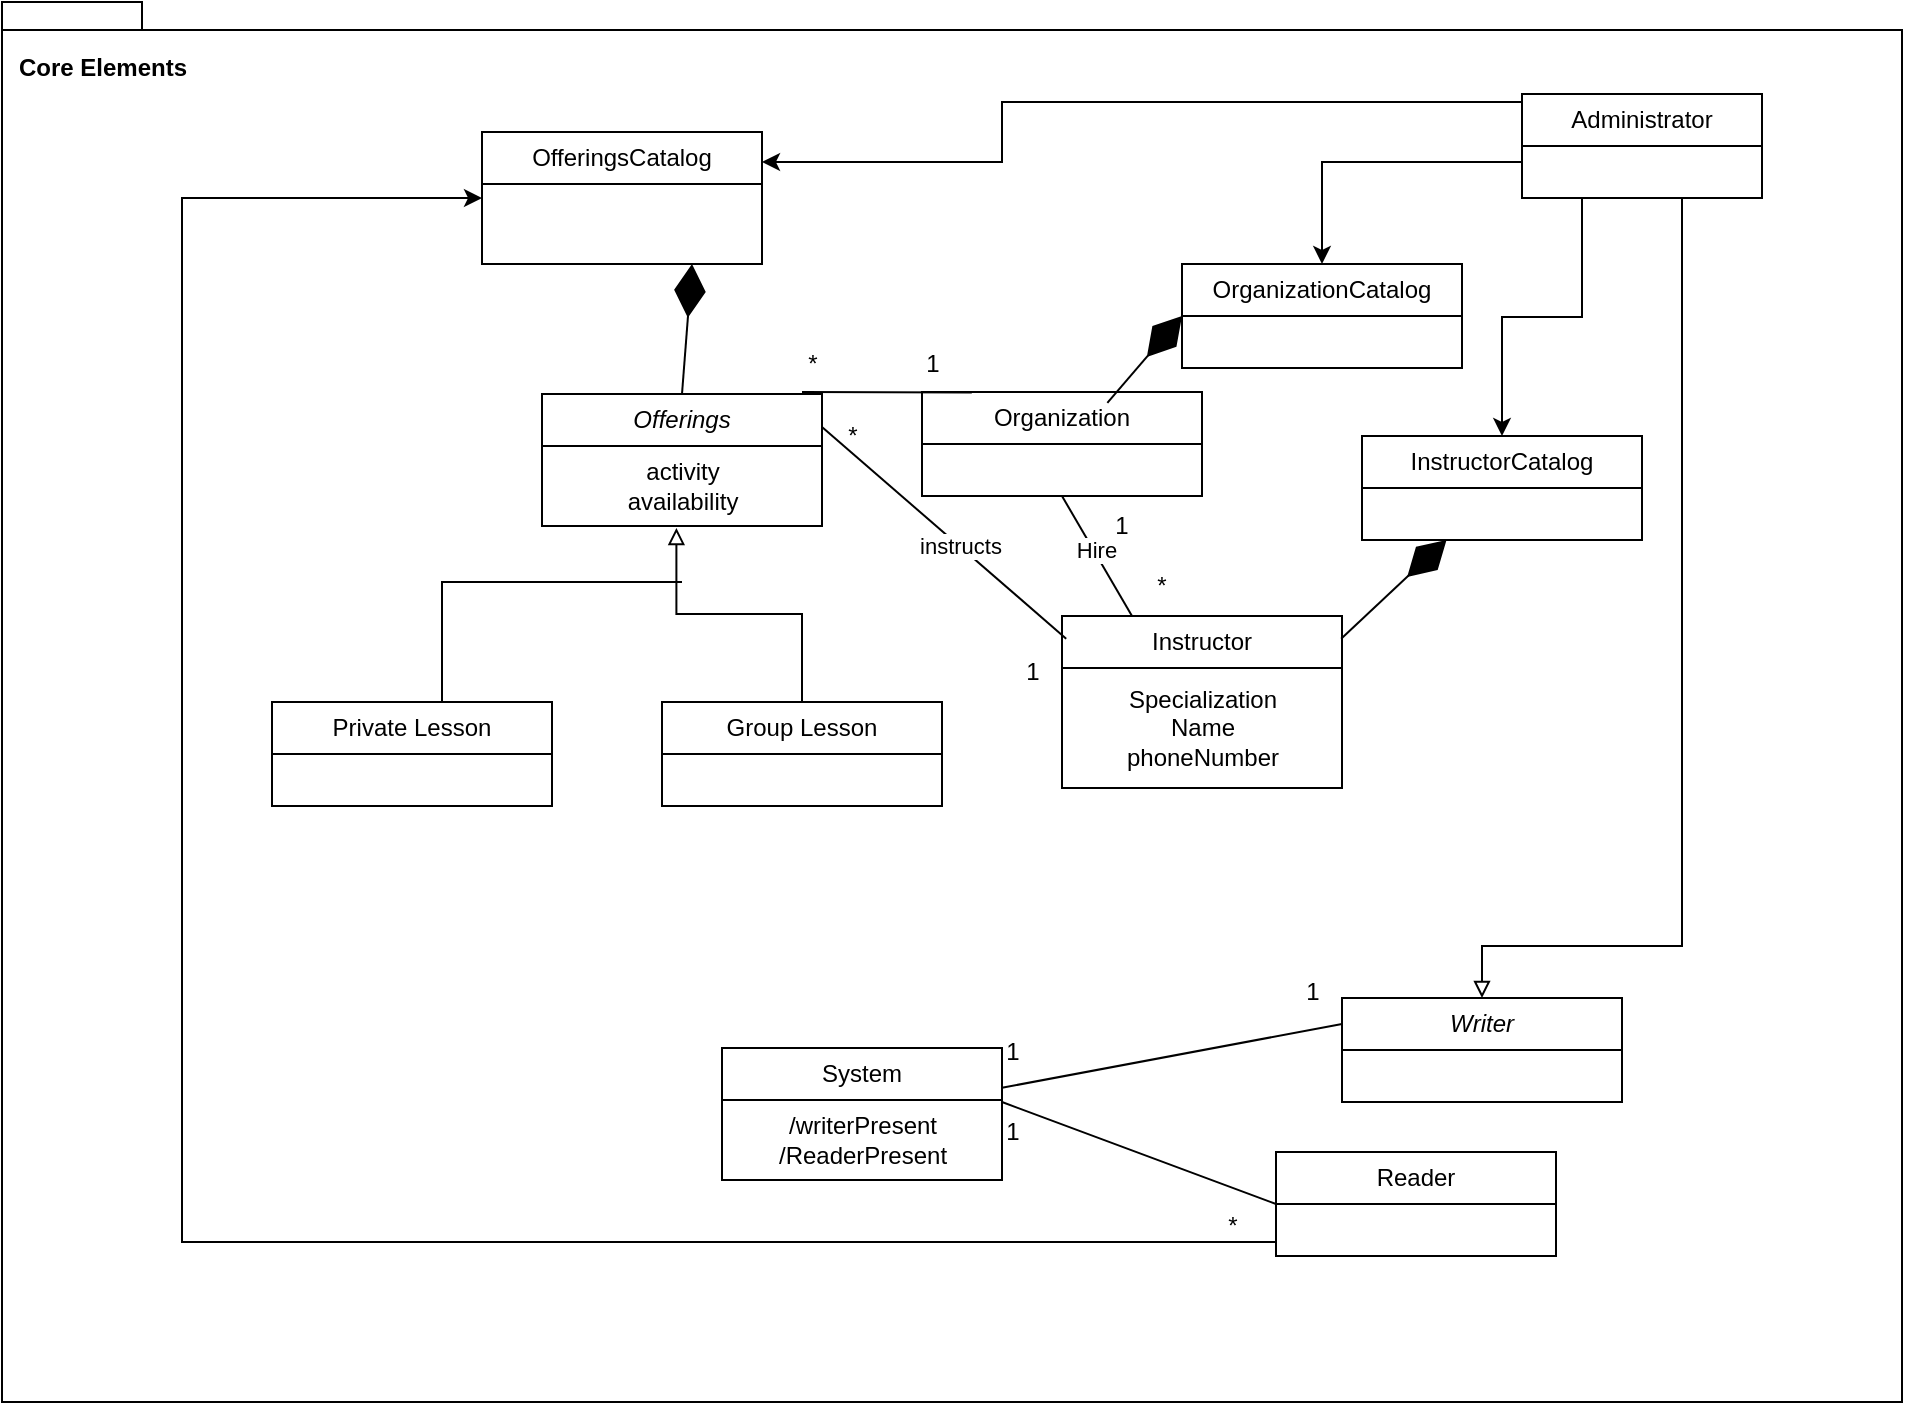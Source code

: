 <mxfile version="24.7.17">
  <diagram name="Page-1" id="VGYqqQCVJBaKtA2ZyJBn">
    <mxGraphModel dx="794" dy="511" grid="1" gridSize="10" guides="1" tooltips="1" connect="1" arrows="1" fold="1" page="1" pageScale="1" pageWidth="827" pageHeight="1169" math="0" shadow="0">
      <root>
        <mxCell id="0" />
        <mxCell id="1" parent="0" />
        <mxCell id="VRAN33z7EAK0camt8ywN-25" value="" style="shape=folder;fontStyle=1;spacingTop=10;tabWidth=40;tabHeight=14;tabPosition=left;html=1;whiteSpace=wrap;" parent="1" vertex="1">
          <mxGeometry x="50" y="10" width="950" height="700" as="geometry" />
        </mxCell>
        <mxCell id="VRAN33z7EAK0camt8ywN-1" value="Organization" style="swimlane;fontStyle=0;childLayout=stackLayout;horizontal=1;startSize=26;fillColor=none;horizontalStack=0;resizeParent=1;resizeParentMax=0;resizeLast=0;collapsible=1;marginBottom=0;whiteSpace=wrap;html=1;" parent="1" vertex="1">
          <mxGeometry x="510" y="205" width="140" height="52" as="geometry" />
        </mxCell>
        <mxCell id="VRAN33z7EAK0camt8ywN-5" value="&lt;i&gt;Offerings&lt;/i&gt;" style="swimlane;fontStyle=0;childLayout=stackLayout;horizontal=1;startSize=26;fillColor=none;horizontalStack=0;resizeParent=1;resizeParentMax=0;resizeLast=0;collapsible=1;marginBottom=0;whiteSpace=wrap;html=1;" parent="1" vertex="1">
          <mxGeometry x="320" y="206" width="140" height="66" as="geometry" />
        </mxCell>
        <mxCell id="VRAN33z7EAK0camt8ywN-11" value="activity&lt;div&gt;availability&lt;/div&gt;" style="text;html=1;align=center;verticalAlign=middle;resizable=0;points=[];autosize=1;strokeColor=none;fillColor=none;" parent="VRAN33z7EAK0camt8ywN-5" vertex="1">
          <mxGeometry y="26" width="140" height="40" as="geometry" />
        </mxCell>
        <mxCell id="VRAN33z7EAK0camt8ywN-82" style="edgeStyle=orthogonalEdgeStyle;rounded=0;orthogonalLoop=1;jettySize=auto;html=1;endArrow=none;endFill=0;" parent="1" source="VRAN33z7EAK0camt8ywN-6" edge="1">
          <mxGeometry relative="1" as="geometry">
            <mxPoint x="390.0" y="300" as="targetPoint" />
            <Array as="points">
              <mxPoint x="270" y="300" />
            </Array>
          </mxGeometry>
        </mxCell>
        <mxCell id="VRAN33z7EAK0camt8ywN-6" value="Private Lesson" style="swimlane;fontStyle=0;childLayout=stackLayout;horizontal=1;startSize=26;fillColor=none;horizontalStack=0;resizeParent=1;resizeParentMax=0;resizeLast=0;collapsible=1;marginBottom=0;whiteSpace=wrap;html=1;" parent="1" vertex="1">
          <mxGeometry x="185" y="360" width="140" height="52" as="geometry" />
        </mxCell>
        <mxCell id="VRAN33z7EAK0camt8ywN-7" value="Group Lesson" style="swimlane;fontStyle=0;childLayout=stackLayout;horizontal=1;startSize=26;fillColor=none;horizontalStack=0;resizeParent=1;resizeParentMax=0;resizeLast=0;collapsible=1;marginBottom=0;whiteSpace=wrap;html=1;" parent="1" vertex="1">
          <mxGeometry x="380" y="360" width="140" height="52" as="geometry" />
        </mxCell>
        <mxCell id="VRAN33z7EAK0camt8ywN-22" style="edgeStyle=orthogonalEdgeStyle;rounded=0;orthogonalLoop=1;jettySize=auto;html=1;exitX=0.5;exitY=0;exitDx=0;exitDy=0;entryX=0.48;entryY=1.024;entryDx=0;entryDy=0;entryPerimeter=0;endArrow=block;endFill=0;" parent="1" source="VRAN33z7EAK0camt8ywN-7" target="VRAN33z7EAK0camt8ywN-11" edge="1">
          <mxGeometry relative="1" as="geometry" />
        </mxCell>
        <mxCell id="VRAN33z7EAK0camt8ywN-24" value="Instructor" style="swimlane;fontStyle=0;childLayout=stackLayout;horizontal=1;startSize=26;fillColor=none;horizontalStack=0;resizeParent=1;resizeParentMax=0;resizeLast=0;collapsible=1;marginBottom=0;whiteSpace=wrap;html=1;" parent="1" vertex="1">
          <mxGeometry x="580" y="317" width="140" height="86" as="geometry" />
        </mxCell>
        <mxCell id="VRAN33z7EAK0camt8ywN-27" value="Specialization&lt;div&gt;Name&lt;/div&gt;&lt;div&gt;phoneNumber&lt;/div&gt;" style="text;html=1;align=center;verticalAlign=middle;resizable=0;points=[];autosize=1;strokeColor=none;fillColor=none;" parent="VRAN33z7EAK0camt8ywN-24" vertex="1">
          <mxGeometry y="26" width="140" height="60" as="geometry" />
        </mxCell>
        <mxCell id="VRAN33z7EAK0camt8ywN-26" value="Core Elements" style="text;align=center;fontStyle=1;verticalAlign=middle;spacingLeft=3;spacingRight=3;strokeColor=none;rotatable=0;points=[[0,0.5],[1,0.5]];portConstraint=eastwest;html=1;" parent="1" vertex="1">
          <mxGeometry x="60" y="30" width="80" height="26" as="geometry" />
        </mxCell>
        <mxCell id="VRAN33z7EAK0camt8ywN-28" value="" style="endArrow=none;html=1;rounded=0;entryX=0.5;entryY=1;entryDx=0;entryDy=0;exitX=0.25;exitY=0;exitDx=0;exitDy=0;" parent="1" source="VRAN33z7EAK0camt8ywN-24" target="VRAN33z7EAK0camt8ywN-1" edge="1">
          <mxGeometry width="50" height="50" relative="1" as="geometry">
            <mxPoint x="150" y="210" as="sourcePoint" />
            <mxPoint x="200" y="160" as="targetPoint" />
          </mxGeometry>
        </mxCell>
        <mxCell id="VRAN33z7EAK0camt8ywN-29" value="Hire" style="edgeLabel;html=1;align=center;verticalAlign=middle;resizable=0;points=[];" parent="VRAN33z7EAK0camt8ywN-28" vertex="1" connectable="0">
          <mxGeometry x="0.087" y="-1" relative="1" as="geometry">
            <mxPoint as="offset" />
          </mxGeometry>
        </mxCell>
        <mxCell id="VRAN33z7EAK0camt8ywN-30" value="1" style="text;html=1;align=center;verticalAlign=middle;resizable=0;points=[];autosize=1;strokeColor=none;fillColor=none;" parent="1" vertex="1">
          <mxGeometry x="550" y="330" width="30" height="30" as="geometry" />
        </mxCell>
        <mxCell id="VRAN33z7EAK0camt8ywN-31" value="*" style="text;html=1;align=center;verticalAlign=middle;resizable=0;points=[];autosize=1;strokeColor=none;fillColor=none;" parent="1" vertex="1">
          <mxGeometry x="460" y="212" width="30" height="30" as="geometry" />
        </mxCell>
        <mxCell id="VRAN33z7EAK0camt8ywN-34" value="InstructorCatalog" style="swimlane;fontStyle=0;childLayout=stackLayout;horizontal=1;startSize=26;fillColor=none;horizontalStack=0;resizeParent=1;resizeParentMax=0;resizeLast=0;collapsible=1;marginBottom=0;whiteSpace=wrap;html=1;" parent="1" vertex="1">
          <mxGeometry x="730" y="227" width="140" height="52" as="geometry" />
        </mxCell>
        <mxCell id="VRAN33z7EAK0camt8ywN-36" value="" style="endArrow=diamondThin;endFill=1;endSize=24;html=1;rounded=0;exitX=0.997;exitY=0.132;exitDx=0;exitDy=0;exitPerimeter=0;" parent="1" source="VRAN33z7EAK0camt8ywN-24" target="VRAN33z7EAK0camt8ywN-34" edge="1">
          <mxGeometry width="160" relative="1" as="geometry">
            <mxPoint x="280" y="270" as="sourcePoint" />
            <mxPoint x="440" y="270" as="targetPoint" />
          </mxGeometry>
        </mxCell>
        <mxCell id="VRAN33z7EAK0camt8ywN-37" value="OrganizationCatalog" style="swimlane;fontStyle=0;childLayout=stackLayout;horizontal=1;startSize=26;fillColor=none;horizontalStack=0;resizeParent=1;resizeParentMax=0;resizeLast=0;collapsible=1;marginBottom=0;whiteSpace=wrap;html=1;" parent="1" vertex="1">
          <mxGeometry x="640" y="141" width="140" height="52" as="geometry" />
        </mxCell>
        <mxCell id="VRAN33z7EAK0camt8ywN-38" value="" style="endArrow=diamondThin;endFill=1;endSize=24;html=1;rounded=0;exitX=0.662;exitY=0.104;exitDx=0;exitDy=0;entryX=0;entryY=0.5;entryDx=0;entryDy=0;exitPerimeter=0;" parent="1" source="VRAN33z7EAK0camt8ywN-1" target="VRAN33z7EAK0camt8ywN-37" edge="1">
          <mxGeometry width="160" relative="1" as="geometry">
            <mxPoint x="280" y="270" as="sourcePoint" />
            <mxPoint x="440" y="270" as="targetPoint" />
          </mxGeometry>
        </mxCell>
        <mxCell id="VRAN33z7EAK0camt8ywN-39" value="" style="endArrow=none;html=1;rounded=0;entryX=1;entryY=0.25;entryDx=0;entryDy=0;exitX=0.015;exitY=0.132;exitDx=0;exitDy=0;exitPerimeter=0;" parent="1" source="VRAN33z7EAK0camt8ywN-24" target="VRAN33z7EAK0camt8ywN-5" edge="1">
          <mxGeometry width="50" height="50" relative="1" as="geometry">
            <mxPoint x="330" y="290" as="sourcePoint" />
            <mxPoint x="380" y="240" as="targetPoint" />
          </mxGeometry>
        </mxCell>
        <mxCell id="VRAN33z7EAK0camt8ywN-40" value="instructs" style="edgeLabel;html=1;align=center;verticalAlign=middle;resizable=0;points=[];" parent="VRAN33z7EAK0camt8ywN-39" vertex="1" connectable="0">
          <mxGeometry x="-0.124" relative="1" as="geometry">
            <mxPoint as="offset" />
          </mxGeometry>
        </mxCell>
        <mxCell id="VRAN33z7EAK0camt8ywN-59" value="System" style="swimlane;fontStyle=0;childLayout=stackLayout;horizontal=1;startSize=26;fillColor=none;horizontalStack=0;resizeParent=1;resizeParentMax=0;resizeLast=0;collapsible=1;marginBottom=0;whiteSpace=wrap;html=1;" parent="1" vertex="1">
          <mxGeometry x="410" y="533" width="140" height="66" as="geometry" />
        </mxCell>
        <mxCell id="VRAN33z7EAK0camt8ywN-72" value="/writerPresent&lt;div&gt;/ReaderPresent&lt;/div&gt;" style="text;html=1;align=center;verticalAlign=middle;resizable=0;points=[];autosize=1;strokeColor=none;fillColor=none;" parent="VRAN33z7EAK0camt8ywN-59" vertex="1">
          <mxGeometry y="26" width="140" height="40" as="geometry" />
        </mxCell>
        <mxCell id="VRAN33z7EAK0camt8ywN-86" style="edgeStyle=orthogonalEdgeStyle;rounded=0;orthogonalLoop=1;jettySize=auto;html=1;entryX=0;entryY=0.5;entryDx=0;entryDy=0;" parent="1" source="VRAN33z7EAK0camt8ywN-60" target="VRAN33z7EAK0camt8ywN-73" edge="1">
          <mxGeometry relative="1" as="geometry">
            <Array as="points">
              <mxPoint x="140" y="630" />
              <mxPoint x="140" y="108" />
            </Array>
          </mxGeometry>
        </mxCell>
        <mxCell id="VRAN33z7EAK0camt8ywN-60" value="Reader" style="swimlane;fontStyle=0;childLayout=stackLayout;horizontal=1;startSize=26;fillColor=none;horizontalStack=0;resizeParent=1;resizeParentMax=0;resizeLast=0;collapsible=1;marginBottom=0;whiteSpace=wrap;html=1;" parent="1" vertex="1">
          <mxGeometry x="687" y="585" width="140" height="52" as="geometry" />
        </mxCell>
        <mxCell id="VRAN33z7EAK0camt8ywN-61" value="&lt;i&gt;Writer&lt;/i&gt;" style="swimlane;fontStyle=0;childLayout=stackLayout;horizontal=1;startSize=26;fillColor=none;horizontalStack=0;resizeParent=1;resizeParentMax=0;resizeLast=0;collapsible=1;marginBottom=0;whiteSpace=wrap;html=1;" parent="1" vertex="1">
          <mxGeometry x="720" y="508" width="140" height="52" as="geometry" />
        </mxCell>
        <mxCell id="VRAN33z7EAK0camt8ywN-62" value="" style="endArrow=none;html=1;rounded=0;entryX=0;entryY=0.5;entryDx=0;entryDy=0;" parent="1" target="VRAN33z7EAK0camt8ywN-60" edge="1">
          <mxGeometry width="50" height="50" relative="1" as="geometry">
            <mxPoint x="550" y="560" as="sourcePoint" />
            <mxPoint x="600" y="510" as="targetPoint" />
          </mxGeometry>
        </mxCell>
        <mxCell id="VRAN33z7EAK0camt8ywN-63" value="1" style="text;html=1;align=center;verticalAlign=middle;resizable=0;points=[];autosize=1;strokeColor=none;fillColor=none;" parent="1" vertex="1">
          <mxGeometry x="540" y="520" width="30" height="30" as="geometry" />
        </mxCell>
        <mxCell id="VRAN33z7EAK0camt8ywN-64" value="*" style="text;html=1;align=center;verticalAlign=middle;resizable=0;points=[];autosize=1;strokeColor=none;fillColor=none;" parent="1" vertex="1">
          <mxGeometry x="650" y="607" width="30" height="30" as="geometry" />
        </mxCell>
        <mxCell id="VRAN33z7EAK0camt8ywN-65" value="" style="endArrow=none;html=1;rounded=0;entryX=0;entryY=0.25;entryDx=0;entryDy=0;" parent="1" source="VRAN33z7EAK0camt8ywN-59" target="VRAN33z7EAK0camt8ywN-61" edge="1">
          <mxGeometry width="50" height="50" relative="1" as="geometry">
            <mxPoint x="500" y="350" as="sourcePoint" />
            <mxPoint x="700" y="480" as="targetPoint" />
          </mxGeometry>
        </mxCell>
        <mxCell id="VRAN33z7EAK0camt8ywN-67" value="1" style="text;html=1;align=center;verticalAlign=middle;resizable=0;points=[];autosize=1;strokeColor=none;fillColor=none;" parent="1" vertex="1">
          <mxGeometry x="540" y="560" width="30" height="30" as="geometry" />
        </mxCell>
        <mxCell id="VRAN33z7EAK0camt8ywN-68" value="1" style="text;html=1;align=center;verticalAlign=middle;resizable=0;points=[];autosize=1;strokeColor=none;fillColor=none;" parent="1" vertex="1">
          <mxGeometry x="690" y="490" width="30" height="30" as="geometry" />
        </mxCell>
        <mxCell id="VRAN33z7EAK0camt8ywN-70" style="edgeStyle=orthogonalEdgeStyle;rounded=0;orthogonalLoop=1;jettySize=auto;html=1;exitX=0.5;exitY=1;exitDx=0;exitDy=0;entryX=0.5;entryY=0;entryDx=0;entryDy=0;endArrow=block;endFill=0;" parent="1" source="VRAN33z7EAK0camt8ywN-69" target="VRAN33z7EAK0camt8ywN-61" edge="1">
          <mxGeometry relative="1" as="geometry">
            <Array as="points">
              <mxPoint x="890" y="108" />
              <mxPoint x="890" y="482" />
              <mxPoint x="790" y="482" />
            </Array>
          </mxGeometry>
        </mxCell>
        <mxCell id="VRAN33z7EAK0camt8ywN-77" style="edgeStyle=orthogonalEdgeStyle;rounded=0;orthogonalLoop=1;jettySize=auto;html=1;entryX=0.5;entryY=0;entryDx=0;entryDy=0;" parent="1" source="VRAN33z7EAK0camt8ywN-69" target="VRAN33z7EAK0camt8ywN-37" edge="1">
          <mxGeometry relative="1" as="geometry">
            <Array as="points">
              <mxPoint x="710" y="90" />
            </Array>
          </mxGeometry>
        </mxCell>
        <mxCell id="VRAN33z7EAK0camt8ywN-78" style="edgeStyle=orthogonalEdgeStyle;rounded=0;orthogonalLoop=1;jettySize=auto;html=1;exitX=0.25;exitY=1;exitDx=0;exitDy=0;entryX=0.5;entryY=0;entryDx=0;entryDy=0;" parent="1" source="VRAN33z7EAK0camt8ywN-69" target="VRAN33z7EAK0camt8ywN-34" edge="1">
          <mxGeometry relative="1" as="geometry" />
        </mxCell>
        <mxCell id="VRAN33z7EAK0camt8ywN-69" value="&lt;p&gt;Administrator&lt;/p&gt;" style="swimlane;fontStyle=0;childLayout=stackLayout;horizontal=1;startSize=26;fillColor=none;horizontalStack=0;resizeParent=1;resizeParentMax=0;resizeLast=0;collapsible=1;marginBottom=0;whiteSpace=wrap;html=1;" parent="1" vertex="1">
          <mxGeometry x="810" y="56" width="120" height="52" as="geometry" />
        </mxCell>
        <mxCell id="VRAN33z7EAK0camt8ywN-73" value="OfferingsCatalog" style="swimlane;fontStyle=0;childLayout=stackLayout;horizontal=1;startSize=26;fillColor=none;horizontalStack=0;resizeParent=1;resizeParentMax=0;resizeLast=0;collapsible=1;marginBottom=0;whiteSpace=wrap;html=1;" parent="1" vertex="1">
          <mxGeometry x="290" y="75" width="140" height="66" as="geometry" />
        </mxCell>
        <mxCell id="VRAN33z7EAK0camt8ywN-75" value="" style="endArrow=diamondThin;endFill=1;endSize=24;html=1;rounded=0;entryX=0.75;entryY=1;entryDx=0;entryDy=0;exitX=0.5;exitY=0;exitDx=0;exitDy=0;" parent="1" source="VRAN33z7EAK0camt8ywN-5" target="VRAN33z7EAK0camt8ywN-73" edge="1">
          <mxGeometry width="160" relative="1" as="geometry">
            <mxPoint x="450" y="320" as="sourcePoint" />
            <mxPoint x="610" y="320" as="targetPoint" />
          </mxGeometry>
        </mxCell>
        <mxCell id="VRAN33z7EAK0camt8ywN-80" style="edgeStyle=orthogonalEdgeStyle;rounded=0;orthogonalLoop=1;jettySize=auto;html=1;exitX=0;exitY=0.5;exitDx=0;exitDy=0;" parent="1" source="VRAN33z7EAK0camt8ywN-69" edge="1">
          <mxGeometry relative="1" as="geometry">
            <mxPoint x="430" y="90" as="targetPoint" />
            <Array as="points">
              <mxPoint x="810" y="60" />
              <mxPoint x="550" y="60" />
              <mxPoint x="550" y="90" />
            </Array>
          </mxGeometry>
        </mxCell>
        <mxCell id="VRAN33z7EAK0camt8ywN-84" value="*" style="text;html=1;align=center;verticalAlign=middle;whiteSpace=wrap;rounded=0;" parent="1" vertex="1">
          <mxGeometry x="600" y="287" width="60" height="30" as="geometry" />
        </mxCell>
        <mxCell id="VRAN33z7EAK0camt8ywN-85" value="1" style="text;html=1;align=center;verticalAlign=middle;whiteSpace=wrap;rounded=0;" parent="1" vertex="1">
          <mxGeometry x="580" y="257" width="60" height="30" as="geometry" />
        </mxCell>
        <mxCell id="VRAN33z7EAK0camt8ywN-90" value="" style="endArrow=none;html=1;rounded=0;entryX=0.178;entryY=0.005;entryDx=0;entryDy=0;entryPerimeter=0;" parent="1" target="VRAN33z7EAK0camt8ywN-1" edge="1">
          <mxGeometry width="50" height="50" relative="1" as="geometry">
            <mxPoint x="450" y="205" as="sourcePoint" />
            <mxPoint x="500" y="160" as="targetPoint" />
          </mxGeometry>
        </mxCell>
        <mxCell id="VRAN33z7EAK0camt8ywN-91" value="*" style="text;html=1;align=center;verticalAlign=middle;resizable=0;points=[];autosize=1;strokeColor=none;fillColor=none;" parent="1" vertex="1">
          <mxGeometry x="440" y="176" width="30" height="30" as="geometry" />
        </mxCell>
        <mxCell id="VRAN33z7EAK0camt8ywN-92" value="1" style="text;html=1;align=center;verticalAlign=middle;resizable=0;points=[];autosize=1;strokeColor=none;fillColor=none;" parent="1" vertex="1">
          <mxGeometry x="500" y="176" width="30" height="30" as="geometry" />
        </mxCell>
      </root>
    </mxGraphModel>
  </diagram>
</mxfile>
